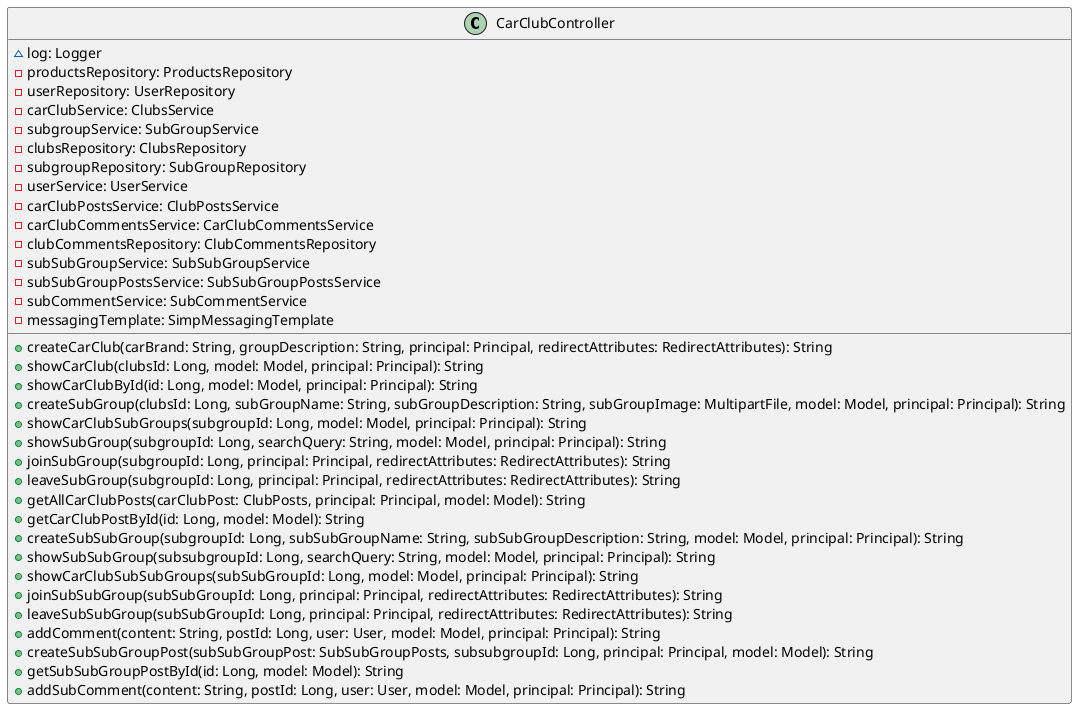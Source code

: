 @startuml
class CarClubController [[java:edu.sru.cpsc.webshopping.controller.CarClubController]] {
	~log: Logger
	-productsRepository: ProductsRepository
	-userRepository: UserRepository
	-carClubService: ClubsService
	-subgroupService: SubGroupService
	-clubsRepository: ClubsRepository
	-subgroupRepository: SubGroupRepository
	-userService: UserService
	-carClubPostsService: ClubPostsService
	-carClubCommentsService: CarClubCommentsService
	-clubCommentsRepository: ClubCommentsRepository
	-subSubGroupService: SubSubGroupService
	-subSubGroupPostsService: SubSubGroupPostsService
	-subCommentService: SubCommentService
	-messagingTemplate: SimpMessagingTemplate
	+createCarClub(carBrand: String, groupDescription: String, principal: Principal, redirectAttributes: RedirectAttributes): String
	+showCarClub(clubsId: Long, model: Model, principal: Principal): String
	+showCarClubById(id: Long, model: Model, principal: Principal): String
	+createSubGroup(clubsId: Long, subGroupName: String, subGroupDescription: String, subGroupImage: MultipartFile, model: Model, principal: Principal): String
	+showCarClubSubGroups(subgroupId: Long, model: Model, principal: Principal): String
	+showSubGroup(subgroupId: Long, searchQuery: String, model: Model, principal: Principal): String
	+joinSubGroup(subgroupId: Long, principal: Principal, redirectAttributes: RedirectAttributes): String
	+leaveSubGroup(subgroupId: Long, principal: Principal, redirectAttributes: RedirectAttributes): String
	+getAllCarClubPosts(carClubPost: ClubPosts, principal: Principal, model: Model): String
	+getCarClubPostById(id: Long, model: Model): String
	+createSubSubGroup(subgroupId: Long, subSubGroupName: String, subSubGroupDescription: String, model: Model, principal: Principal): String
	+showSubSubGroup(subsubgroupId: Long, searchQuery: String, model: Model, principal: Principal): String
	+showCarClubSubSubGroups(subSubGroupId: Long, model: Model, principal: Principal): String
	+joinSubSubGroup(subSubGroupId: Long, principal: Principal, redirectAttributes: RedirectAttributes): String
	+leaveSubSubGroup(subSubGroupId: Long, principal: Principal, redirectAttributes: RedirectAttributes): String
	+addComment(content: String, postId: Long, user: User, model: Model, principal: Principal): String
	+createSubSubGroupPost(subSubGroupPost: SubSubGroupPosts, subsubgroupId: Long, principal: Principal, model: Model): String
	+getSubSubGroupPostById(id: Long, model: Model): String
	+addSubComment(content: String, postId: Long, user: User, model: Model, principal: Principal): String
}
@enduml